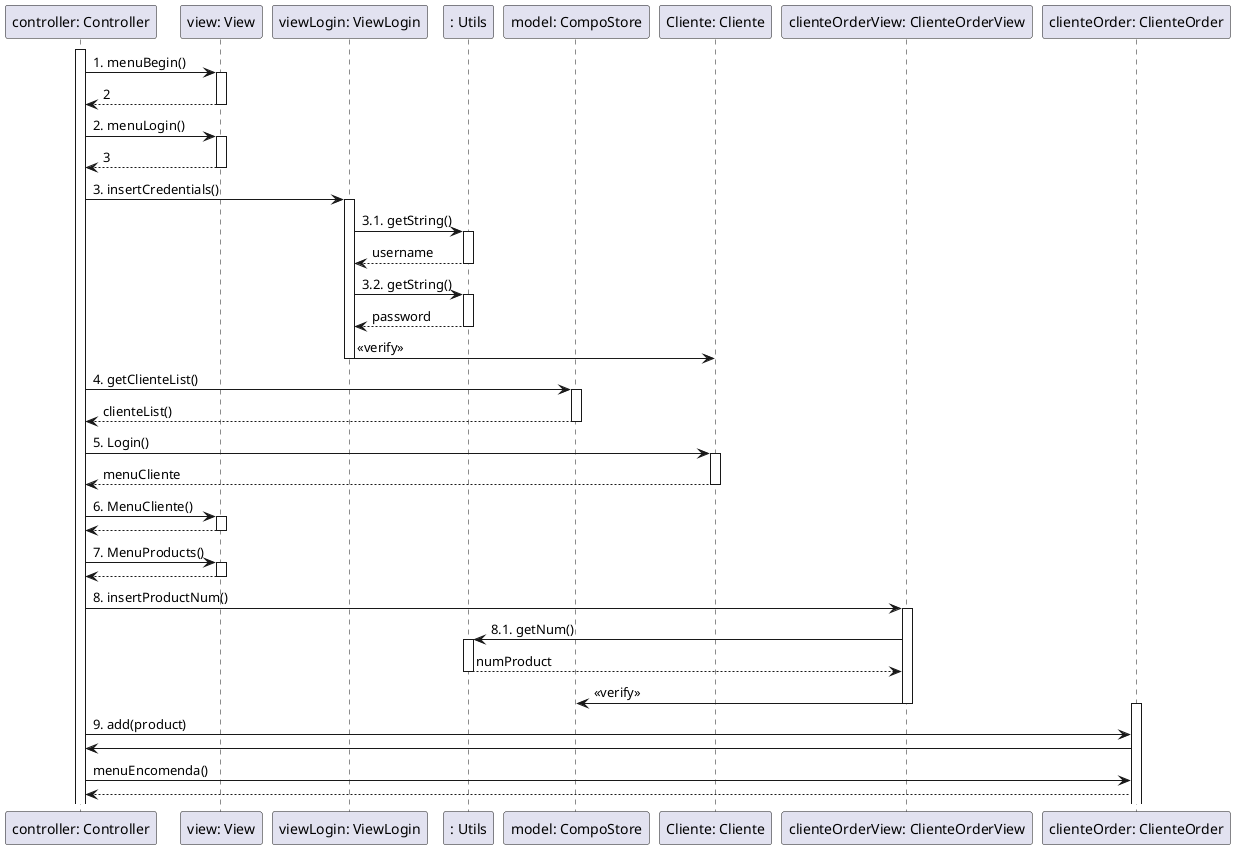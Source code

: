 @startuml
participant "controller: Controller" as C
participant "view: View" as V
participant "viewLogin: ViewLogin" as L
participant ": Utils" as U
participant "model: CompoStore" as s
participant "Cliente: Cliente" as u
participant "clienteOrderView: ClienteOrderView" as ov
participant "clienteOrder: ClienteOrder" as co

activate C
C -> V : 1. menuBegin()
activate V
V-->C : 2
deactivate V

C -> V : 2. menuLogin()

activate V
V-->C : 3
deactivate V
C -> L : 3. insertCredentials()

activate L
L -> U : 3.1. getString()
activate U
U --> L : username
deactivate U
L -> U : 3.2. getString()
activate U
U --> L : password
deactivate U
L -> u : <<verify>>
deactivate L

C -> s : 4. getClienteList()
activate s
s --> C : clienteList()
deactivate s

C -> u : 5. Login()
activate u
u --> C : menuCliente
deactivate u


C -> V : 6. MenuCliente()
activate V
V --> C
deactivate V
C -> V : 7. MenuProducts()
activate V
V --> C
deactivate V

C -> ov : 8. insertProductNum()
activate ov

ov -> U : 8.1. getNum()
activate U
U --> ov : numProduct
deactivate U
ov -> s : <<verify>>
deactivate ov

activate co
C -> co : 9. add(product)
co -> C

C -> co : menuEncomenda()
co --> C
deactivate L
@enduml
